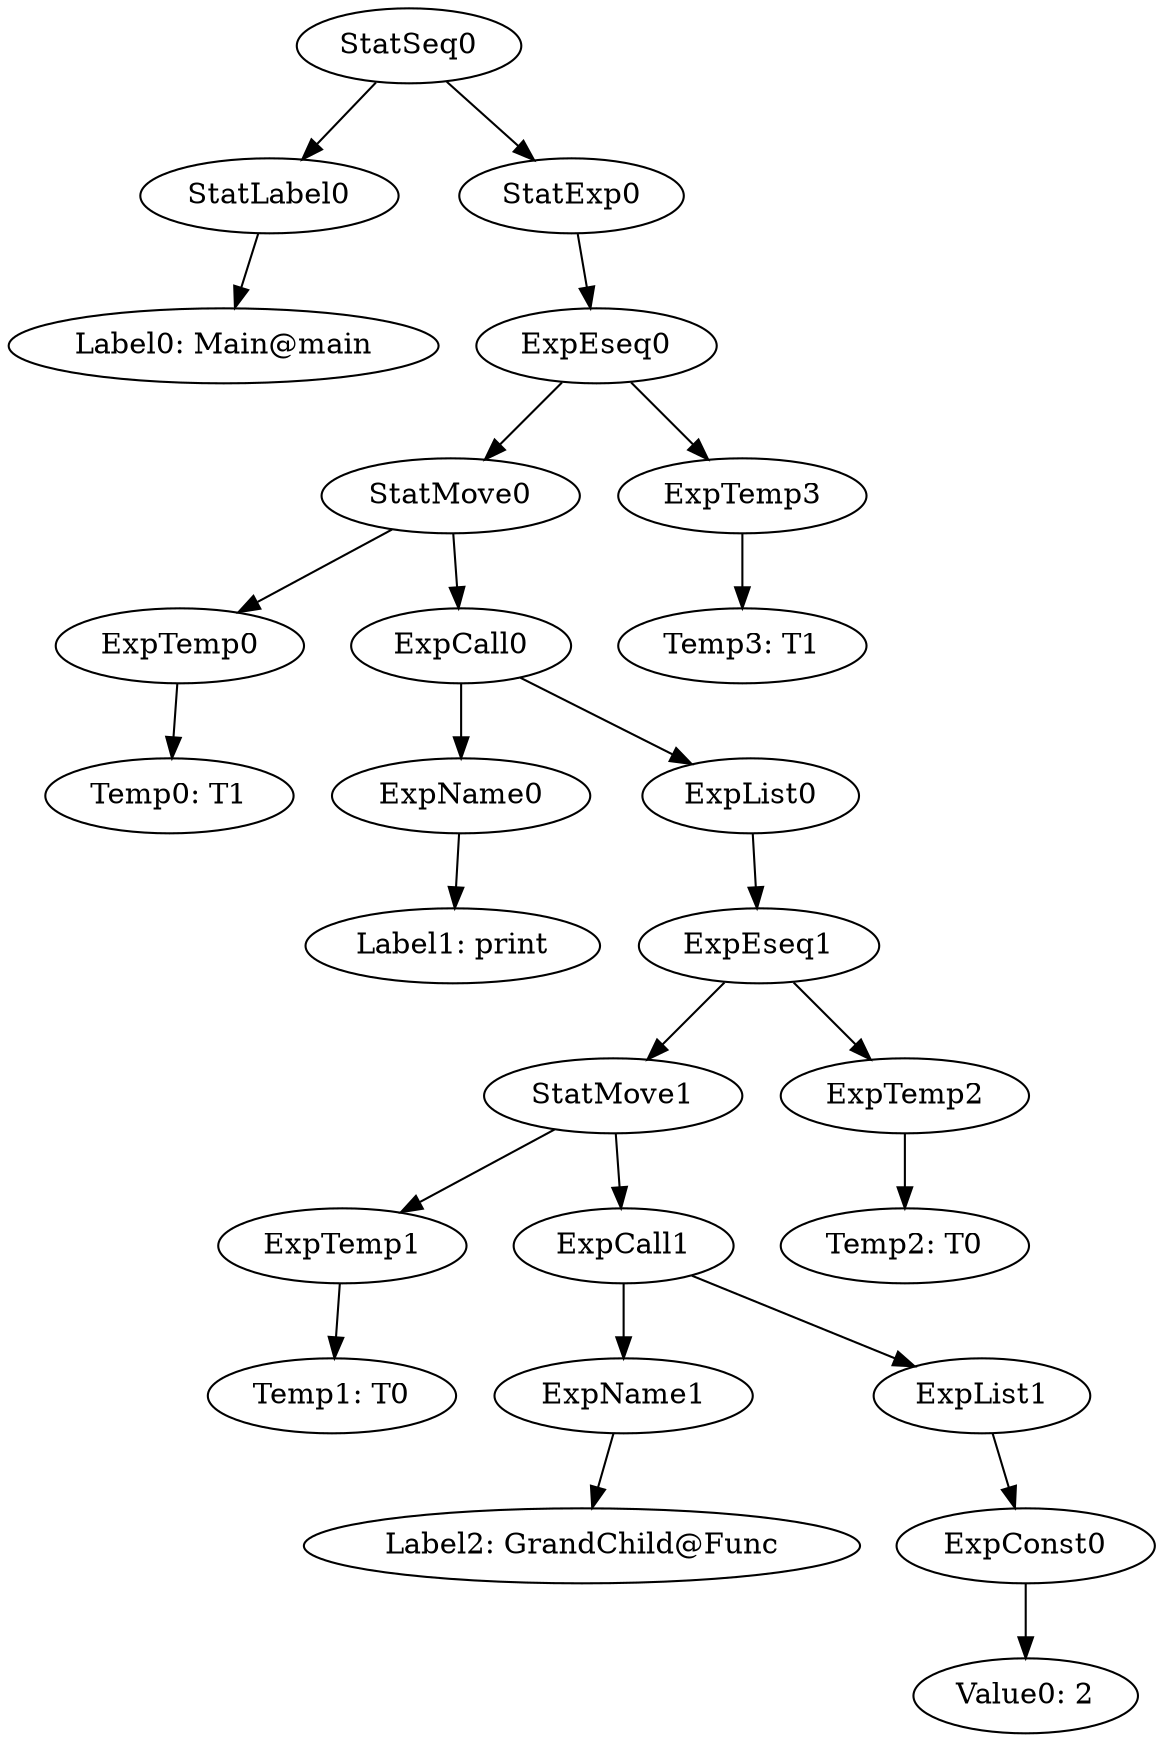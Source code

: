 digraph {
	ordering = out;
	ExpEseq0 -> StatMove0;
	ExpEseq0 -> ExpTemp3;
	ExpTemp2 -> "Temp2: T0";
	ExpEseq1 -> StatMove1;
	ExpEseq1 -> ExpTemp2;
	ExpConst0 -> "Value0: 2";
	StatMove0 -> ExpTemp0;
	StatMove0 -> ExpCall0;
	ExpList0 -> ExpEseq1;
	ExpCall1 -> ExpName1;
	ExpCall1 -> ExpList1;
	StatExp0 -> ExpEseq0;
	ExpTemp0 -> "Temp0: T1";
	ExpTemp3 -> "Temp3: T1";
	StatSeq0 -> StatLabel0;
	StatSeq0 -> StatExp0;
	StatLabel0 -> "Label0: Main@main";
	ExpName0 -> "Label1: print";
	ExpCall0 -> ExpName0;
	ExpCall0 -> ExpList0;
	ExpTemp1 -> "Temp1: T0";
	ExpList1 -> ExpConst0;
	StatMove1 -> ExpTemp1;
	StatMove1 -> ExpCall1;
	ExpName1 -> "Label2: GrandChild@Func";
}

